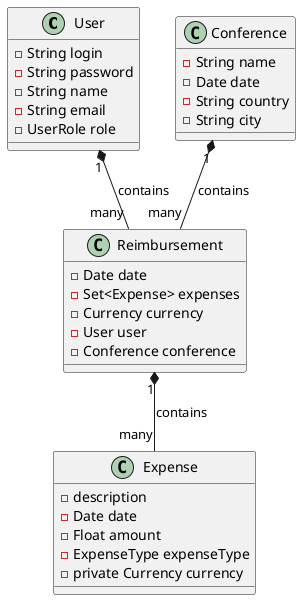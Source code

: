 @startuml

User "1" *-- "many" Reimbursement : contains
Reimbursement "1" *-- "many" Expense : contains
Conference "1" *-- "many" Reimbursement : contains

class Conference {
   -String name
   -Date date
   -String country
   -String city
}


class Expense {
   -description
   -Date date
   -Float amount
   -ExpenseType expenseType
   -private Currency currency
}


class Reimbursement{
    -Date date
    -Set<Expense> expenses
    -Currency currency
    -User user
    -Conference conference
}

class User{
   -String login
   -String password
   -String name
   -String email
   -UserRole role
}

@enduml